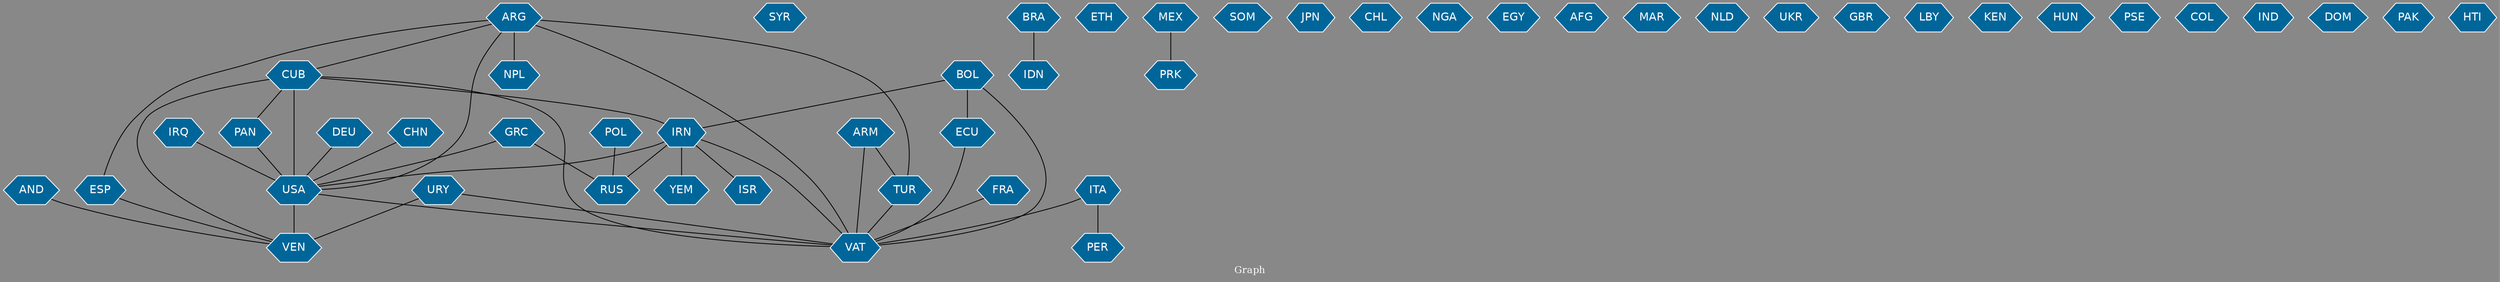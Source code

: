 // Countries together in item graph
graph {
	graph [bgcolor="#888888" fontcolor=white fontsize=12 label="Graph" outputorder=edgesfirst overlap=prism]
	node [color=white fillcolor="#006699" fontcolor=white fontname=Helvetica shape=hexagon style=filled]
	edge [arrowhead=open color=black fontcolor=white fontname=Courier fontsize=12]
		IRN [label=IRN]
		PAN [label=PAN]
		USA [label=USA]
		CUB [label=CUB]
		SYR [label=SYR]
		VAT [label=VAT]
		BOL [label=BOL]
		BRA [label=BRA]
		ETH [label=ETH]
		PRK [label=PRK]
		VEN [label=VEN]
		ESP [label=ESP]
		ARG [label=ARG]
		SOM [label=SOM]
		ISR [label=ISR]
		NPL [label=NPL]
		ARM [label=ARM]
		TUR [label=TUR]
		IDN [label=IDN]
		JPN [label=JPN]
		FRA [label=FRA]
		CHL [label=CHL]
		DEU [label=DEU]
		NGA [label=NGA]
		RUS [label=RUS]
		GRC [label=GRC]
		EGY [label=EGY]
		AFG [label=AFG]
		MAR [label=MAR]
		NLD [label=NLD]
		AND [label=AND]
		MEX [label=MEX]
		UKR [label=UKR]
		GBR [label=GBR]
		LBY [label=LBY]
		PER [label=PER]
		ITA [label=ITA]
		YEM [label=YEM]
		KEN [label=KEN]
		HUN [label=HUN]
		URY [label=URY]
		ECU [label=ECU]
		PSE [label=PSE]
		COL [label=COL]
		CHN [label=CHN]
		POL [label=POL]
		IRQ [label=IRQ]
		IND [label=IND]
		DOM [label=DOM]
		PAK [label=PAK]
		HTI [label=HTI]
			GRC -- RUS [weight=2]
			IRN -- RUS [weight=1]
			BOL -- IRN [weight=2]
			ARM -- TUR [weight=1]
			IRN -- USA [weight=8]
			USA -- VAT [weight=4]
			CUB -- PAN [weight=2]
			GRC -- USA [weight=1]
			ARG -- USA [weight=1]
			IRQ -- USA [weight=1]
			FRA -- VAT [weight=3]
			ESP -- VEN [weight=4]
			BRA -- IDN [weight=1]
			ITA -- PER [weight=1]
			ARG -- ESP [weight=3]
			ARG -- VAT [weight=2]
			TUR -- VAT [weight=1]
			ARG -- TUR [weight=1]
			URY -- VAT [weight=1]
			CUB -- IRN [weight=1]
			AND -- VEN [weight=1]
			CUB -- VAT [weight=4]
			IRN -- ISR [weight=4]
			ARG -- CUB [weight=1]
			USA -- VEN [weight=9]
			ARG -- NPL [weight=6]
			CUB -- USA [weight=28]
			BOL -- ECU [weight=1]
			CHN -- USA [weight=1]
			PAN -- USA [weight=3]
			DEU -- USA [weight=1]
			POL -- RUS [weight=1]
			ARM -- VAT [weight=4]
			BOL -- VAT [weight=2]
			ITA -- VAT [weight=2]
			IRN -- YEM [weight=2]
			URY -- VEN [weight=1]
			MEX -- PRK [weight=1]
			ECU -- VAT [weight=1]
			CUB -- VEN [weight=1]
			IRN -- VAT [weight=1]
}